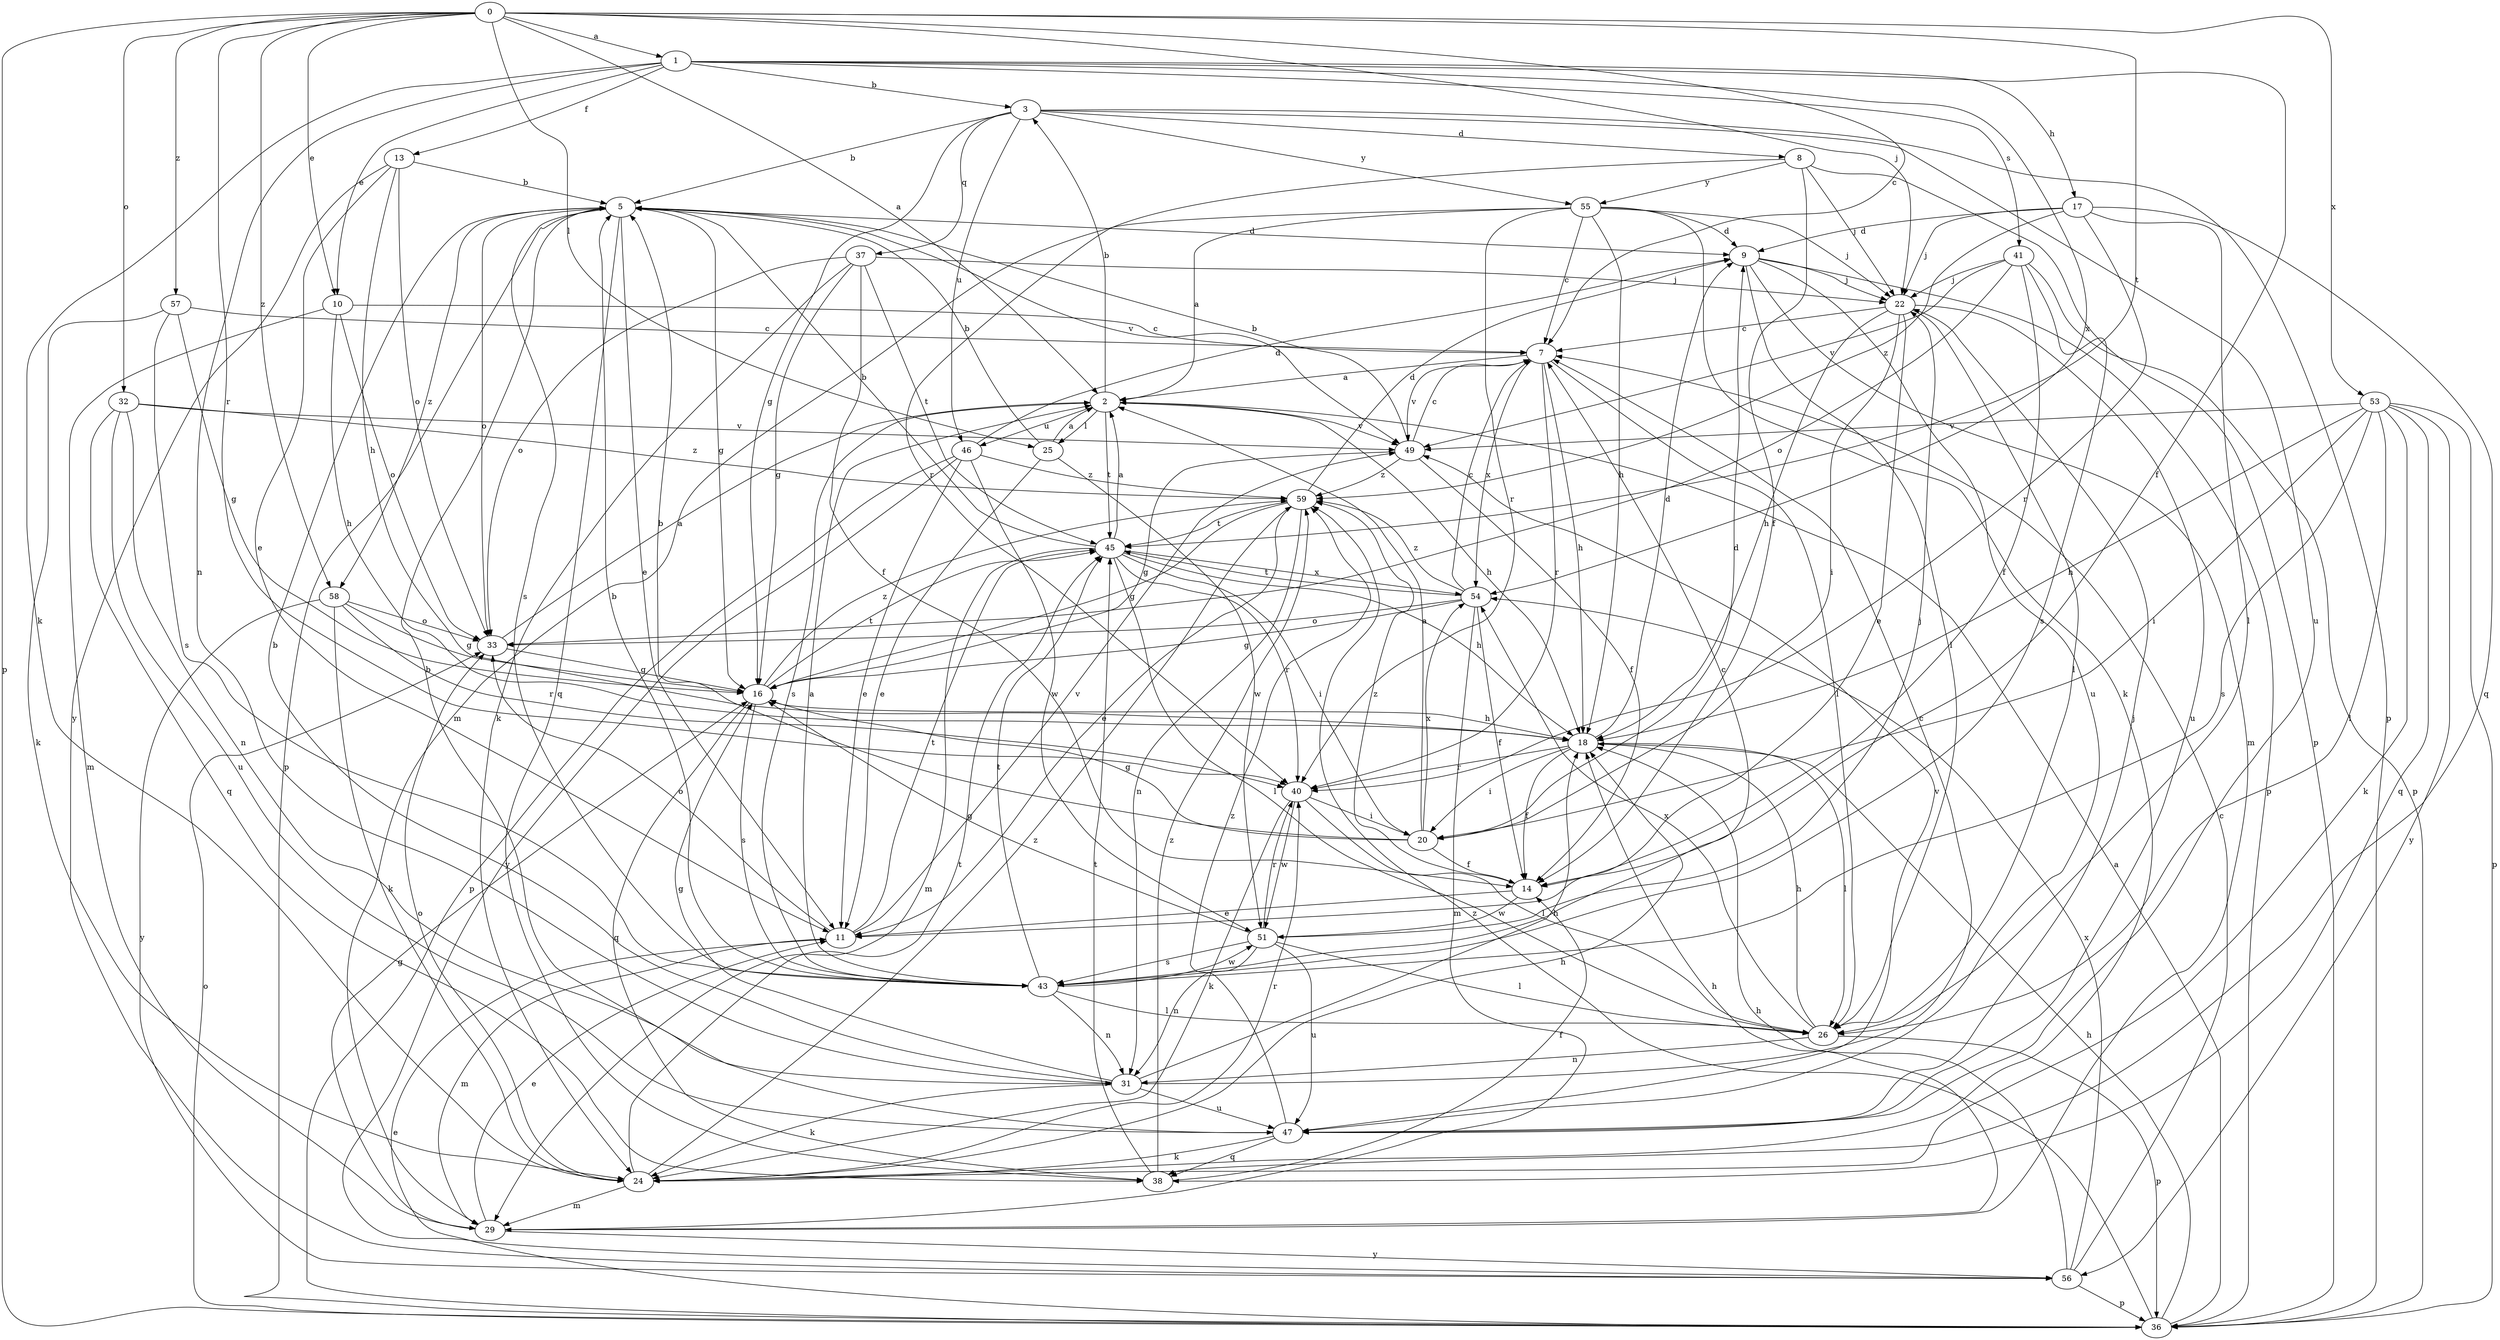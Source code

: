 strict digraph  {
0;
1;
2;
3;
5;
7;
8;
9;
10;
11;
13;
14;
16;
17;
18;
20;
22;
24;
25;
26;
29;
31;
32;
33;
36;
37;
38;
40;
41;
43;
45;
46;
47;
49;
51;
53;
54;
55;
56;
57;
58;
59;
0 -> 1  [label=a];
0 -> 2  [label=a];
0 -> 7  [label=c];
0 -> 10  [label=e];
0 -> 22  [label=j];
0 -> 25  [label=l];
0 -> 32  [label=o];
0 -> 36  [label=p];
0 -> 40  [label=r];
0 -> 45  [label=t];
0 -> 53  [label=x];
0 -> 57  [label=z];
0 -> 58  [label=z];
1 -> 3  [label=b];
1 -> 10  [label=e];
1 -> 13  [label=f];
1 -> 14  [label=f];
1 -> 17  [label=h];
1 -> 24  [label=k];
1 -> 31  [label=n];
1 -> 41  [label=s];
1 -> 54  [label=x];
2 -> 3  [label=b];
2 -> 18  [label=h];
2 -> 25  [label=l];
2 -> 43  [label=s];
2 -> 45  [label=t];
2 -> 46  [label=u];
2 -> 49  [label=v];
3 -> 5  [label=b];
3 -> 8  [label=d];
3 -> 16  [label=g];
3 -> 36  [label=p];
3 -> 37  [label=q];
3 -> 46  [label=u];
3 -> 47  [label=u];
3 -> 55  [label=y];
5 -> 9  [label=d];
5 -> 11  [label=e];
5 -> 16  [label=g];
5 -> 33  [label=o];
5 -> 36  [label=p];
5 -> 38  [label=q];
5 -> 43  [label=s];
5 -> 49  [label=v];
5 -> 58  [label=z];
7 -> 2  [label=a];
7 -> 18  [label=h];
7 -> 26  [label=l];
7 -> 40  [label=r];
7 -> 49  [label=v];
7 -> 54  [label=x];
8 -> 14  [label=f];
8 -> 22  [label=j];
8 -> 36  [label=p];
8 -> 40  [label=r];
8 -> 55  [label=y];
9 -> 22  [label=j];
9 -> 26  [label=l];
9 -> 29  [label=m];
9 -> 36  [label=p];
9 -> 47  [label=u];
10 -> 7  [label=c];
10 -> 18  [label=h];
10 -> 29  [label=m];
10 -> 33  [label=o];
11 -> 29  [label=m];
11 -> 33  [label=o];
11 -> 45  [label=t];
11 -> 49  [label=v];
13 -> 5  [label=b];
13 -> 11  [label=e];
13 -> 18  [label=h];
13 -> 33  [label=o];
13 -> 56  [label=y];
14 -> 11  [label=e];
14 -> 51  [label=w];
14 -> 59  [label=z];
16 -> 18  [label=h];
16 -> 38  [label=q];
16 -> 43  [label=s];
16 -> 45  [label=t];
16 -> 59  [label=z];
17 -> 9  [label=d];
17 -> 22  [label=j];
17 -> 26  [label=l];
17 -> 38  [label=q];
17 -> 40  [label=r];
17 -> 59  [label=z];
18 -> 9  [label=d];
18 -> 14  [label=f];
18 -> 20  [label=i];
18 -> 26  [label=l];
18 -> 40  [label=r];
20 -> 2  [label=a];
20 -> 5  [label=b];
20 -> 9  [label=d];
20 -> 14  [label=f];
20 -> 16  [label=g];
20 -> 54  [label=x];
22 -> 7  [label=c];
22 -> 11  [label=e];
22 -> 18  [label=h];
22 -> 20  [label=i];
22 -> 26  [label=l];
22 -> 47  [label=u];
24 -> 18  [label=h];
24 -> 29  [label=m];
24 -> 33  [label=o];
24 -> 40  [label=r];
24 -> 45  [label=t];
24 -> 59  [label=z];
25 -> 2  [label=a];
25 -> 5  [label=b];
25 -> 11  [label=e];
25 -> 51  [label=w];
26 -> 18  [label=h];
26 -> 31  [label=n];
26 -> 36  [label=p];
26 -> 54  [label=x];
29 -> 11  [label=e];
29 -> 16  [label=g];
29 -> 18  [label=h];
29 -> 56  [label=y];
31 -> 5  [label=b];
31 -> 7  [label=c];
31 -> 16  [label=g];
31 -> 18  [label=h];
31 -> 24  [label=k];
31 -> 47  [label=u];
32 -> 31  [label=n];
32 -> 38  [label=q];
32 -> 47  [label=u];
32 -> 49  [label=v];
32 -> 59  [label=z];
33 -> 2  [label=a];
33 -> 16  [label=g];
36 -> 2  [label=a];
36 -> 11  [label=e];
36 -> 18  [label=h];
36 -> 33  [label=o];
36 -> 59  [label=z];
37 -> 14  [label=f];
37 -> 16  [label=g];
37 -> 22  [label=j];
37 -> 24  [label=k];
37 -> 33  [label=o];
37 -> 45  [label=t];
38 -> 14  [label=f];
38 -> 45  [label=t];
38 -> 59  [label=z];
40 -> 20  [label=i];
40 -> 24  [label=k];
40 -> 26  [label=l];
40 -> 51  [label=w];
41 -> 14  [label=f];
41 -> 22  [label=j];
41 -> 33  [label=o];
41 -> 36  [label=p];
41 -> 43  [label=s];
41 -> 49  [label=v];
43 -> 2  [label=a];
43 -> 5  [label=b];
43 -> 7  [label=c];
43 -> 26  [label=l];
43 -> 31  [label=n];
43 -> 45  [label=t];
43 -> 51  [label=w];
45 -> 2  [label=a];
45 -> 5  [label=b];
45 -> 18  [label=h];
45 -> 20  [label=i];
45 -> 26  [label=l];
45 -> 29  [label=m];
45 -> 40  [label=r];
45 -> 54  [label=x];
46 -> 9  [label=d];
46 -> 11  [label=e];
46 -> 36  [label=p];
46 -> 51  [label=w];
46 -> 56  [label=y];
46 -> 59  [label=z];
47 -> 5  [label=b];
47 -> 22  [label=j];
47 -> 24  [label=k];
47 -> 38  [label=q];
47 -> 49  [label=v];
47 -> 59  [label=z];
49 -> 5  [label=b];
49 -> 7  [label=c];
49 -> 14  [label=f];
49 -> 16  [label=g];
49 -> 59  [label=z];
51 -> 16  [label=g];
51 -> 22  [label=j];
51 -> 26  [label=l];
51 -> 31  [label=n];
51 -> 40  [label=r];
51 -> 43  [label=s];
51 -> 47  [label=u];
53 -> 18  [label=h];
53 -> 20  [label=i];
53 -> 24  [label=k];
53 -> 26  [label=l];
53 -> 36  [label=p];
53 -> 38  [label=q];
53 -> 43  [label=s];
53 -> 49  [label=v];
53 -> 56  [label=y];
54 -> 7  [label=c];
54 -> 14  [label=f];
54 -> 16  [label=g];
54 -> 29  [label=m];
54 -> 33  [label=o];
54 -> 45  [label=t];
54 -> 59  [label=z];
55 -> 2  [label=a];
55 -> 7  [label=c];
55 -> 9  [label=d];
55 -> 18  [label=h];
55 -> 22  [label=j];
55 -> 24  [label=k];
55 -> 29  [label=m];
55 -> 40  [label=r];
56 -> 7  [label=c];
56 -> 18  [label=h];
56 -> 36  [label=p];
56 -> 54  [label=x];
57 -> 7  [label=c];
57 -> 16  [label=g];
57 -> 24  [label=k];
57 -> 43  [label=s];
58 -> 16  [label=g];
58 -> 24  [label=k];
58 -> 33  [label=o];
58 -> 40  [label=r];
58 -> 56  [label=y];
59 -> 9  [label=d];
59 -> 11  [label=e];
59 -> 16  [label=g];
59 -> 31  [label=n];
59 -> 45  [label=t];
}
